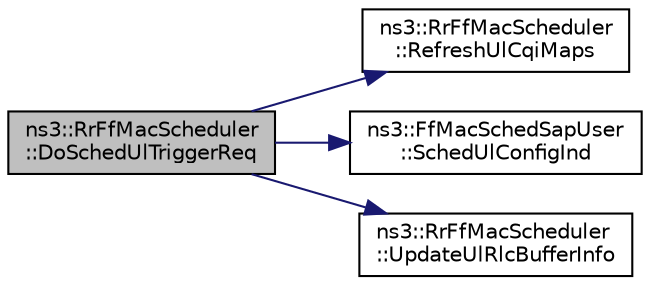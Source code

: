 digraph "ns3::RrFfMacScheduler::DoSchedUlTriggerReq"
{
  edge [fontname="Helvetica",fontsize="10",labelfontname="Helvetica",labelfontsize="10"];
  node [fontname="Helvetica",fontsize="10",shape=record];
  rankdir="LR";
  Node1 [label="ns3::RrFfMacScheduler\l::DoSchedUlTriggerReq",height=0.2,width=0.4,color="black", fillcolor="grey75", style="filled", fontcolor="black"];
  Node1 -> Node2 [color="midnightblue",fontsize="10",style="solid"];
  Node2 [label="ns3::RrFfMacScheduler\l::RefreshUlCqiMaps",height=0.2,width=0.4,color="black", fillcolor="white", style="filled",URL="$d4/d44/classns3_1_1RrFfMacScheduler.html#ab28ac1b62c16252bfff55825dfbcd701"];
  Node1 -> Node3 [color="midnightblue",fontsize="10",style="solid"];
  Node3 [label="ns3::FfMacSchedSapUser\l::SchedUlConfigInd",height=0.2,width=0.4,color="black", fillcolor="white", style="filled",URL="$df/d68/classns3_1_1FfMacSchedSapUser.html#a1b89636256701a84d990db7db8aea874"];
  Node1 -> Node4 [color="midnightblue",fontsize="10",style="solid"];
  Node4 [label="ns3::RrFfMacScheduler\l::UpdateUlRlcBufferInfo",height=0.2,width=0.4,color="black", fillcolor="white", style="filled",URL="$d4/d44/classns3_1_1RrFfMacScheduler.html#afb35721c4c54c4114e5aeb4cf03ff175"];
}

